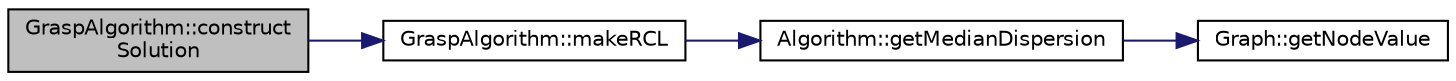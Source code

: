 digraph "GraspAlgorithm::constructSolution"
{
 // LATEX_PDF_SIZE
  edge [fontname="Helvetica",fontsize="10",labelfontname="Helvetica",labelfontsize="10"];
  node [fontname="Helvetica",fontsize="10",shape=record];
  rankdir="LR";
  Node1 [label="GraspAlgorithm::construct\lSolution",height=0.2,width=0.4,color="black", fillcolor="grey75", style="filled", fontcolor="black",tooltip="Se encarga de construir la solución, para ello se ha generado un número aleatorio entre el número tot..."];
  Node1 -> Node2 [color="midnightblue",fontsize="10",style="solid",fontname="Helvetica"];
  Node2 [label="GraspAlgorithm::makeRCL",height=0.2,width=0.4,color="black", fillcolor="white", style="filled",URL="$class_grasp_algorithm.html#a4121623ca3c64ebff0728af1db2222ba",tooltip="Crea el RCL, para ello se le pasa un vector que es del que va a partir para obtener el RCL...."];
  Node2 -> Node3 [color="midnightblue",fontsize="10",style="solid",fontname="Helvetica"];
  Node3 [label="Algorithm::getMedianDispersion",height=0.2,width=0.4,color="black", fillcolor="white", style="filled",URL="$class_algorithm.html#a675939191b1136107cd43634d6c9df18",tooltip="Este método se encarga de determinar la dispersión media, que se define por: Σi,j∈S d(i,..."];
  Node3 -> Node4 [color="midnightblue",fontsize="10",style="solid",fontname="Helvetica"];
  Node4 [label="Graph::getNodeValue",height=0.2,width=0.4,color="black", fillcolor="white", style="filled",URL="$class_graph.html#ae20c9adb9e7aa7773656d6d6fbdaa5e1",tooltip="Se encarga de devolver el valor de la distancia que hay entre el nodo position."];
}
